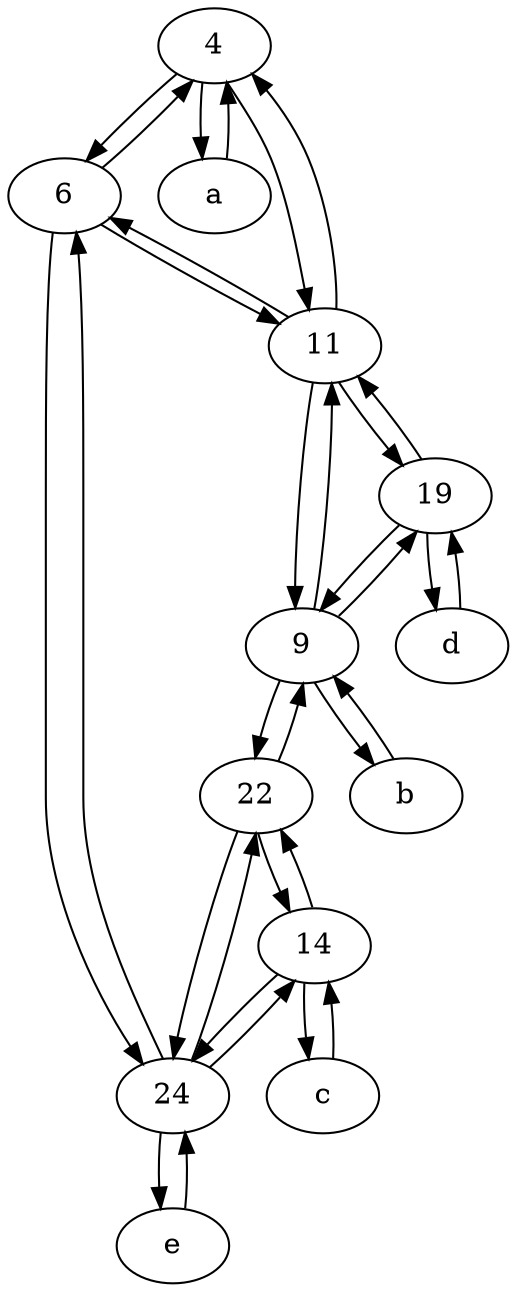digraph  {
	4;
	14;
	9;
	e [pos="30,50!"];
	19;
	6;
	24;
	22;
	b [pos="50,20!"];
	a [pos="40,10!"];
	c [pos="20,10!"];
	11;
	d [pos="20,30!"];
	9 -> 19;
	e -> 24;
	14 -> 24;
	11 -> 19;
	9 -> 22;
	6 -> 4;
	6 -> 11;
	19 -> 9;
	9 -> 11;
	4 -> a;
	22 -> 14;
	11 -> 4;
	c -> 14;
	22 -> 9;
	9 -> b;
	d -> 19;
	b -> 9;
	24 -> 14;
	4 -> 11;
	14 -> 22;
	a -> 4;
	11 -> 9;
	11 -> 6;
	6 -> 24;
	24 -> 6;
	24 -> 22;
	24 -> e;
	19 -> d;
	4 -> 6;
	22 -> 24;
	19 -> 11;
	14 -> c;

	}